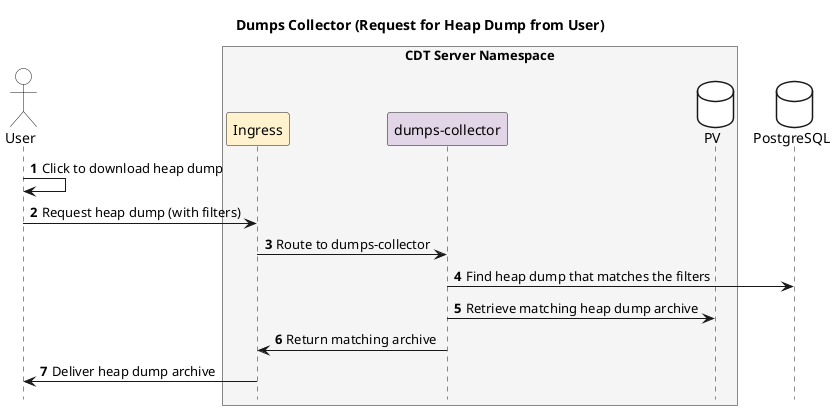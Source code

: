 @startuml heap-request-from-user

!pragma teoz true
autonumber
hide footbox

title Dumps Collector (Request for Heap Dump from User)

actor "User" as user #White

box "CDT Server Namespace" #F5F5F5
    participant "Ingress" as ingress #FFF2CC
    participant "dumps-collector" as dumpCollector #E1D5E7
    database "PV" as pv #white
end box

database "PostgreSQL" as postgreSQL #white

user -> user: Click to download heap dump
user -> ingress: Request heap dump (with filters)
ingress -> dumpCollector: Route to dumps-collector

dumpCollector -> postgreSQL: Find heap dump that matches the filters
dumpCollector -> pv: Retrieve matching heap dump archive
dumpCollector -> ingress: Return matching archive
ingress -> user: Deliver heap dump archive

@enduml
